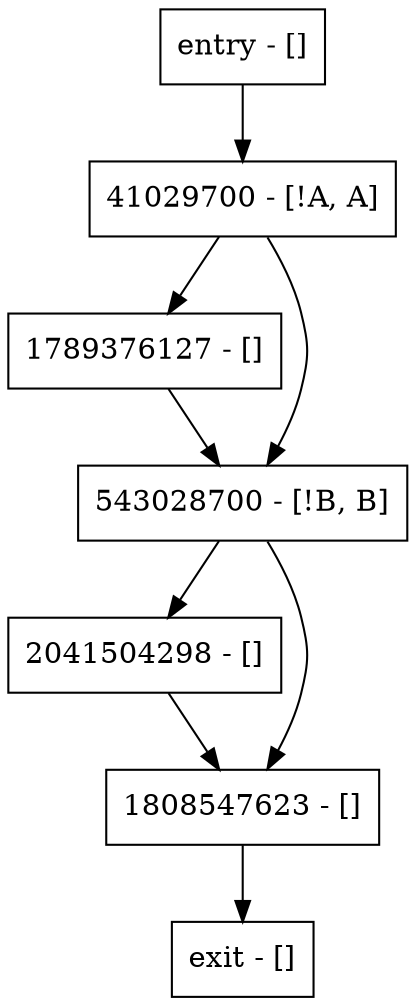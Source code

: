 digraph main {
node [shape=record];
entry [label="entry - []"];
exit [label="exit - []"];
1789376127 [label="1789376127 - []"];
2041504298 [label="2041504298 - []"];
543028700 [label="543028700 - [!B, B]"];
1808547623 [label="1808547623 - []"];
41029700 [label="41029700 - [!A, A]"];
entry;
exit;
entry -> 41029700;
1789376127 -> 543028700;
2041504298 -> 1808547623;
543028700 -> 2041504298;
543028700 -> 1808547623;
1808547623 -> exit;
41029700 -> 1789376127;
41029700 -> 543028700;
}
